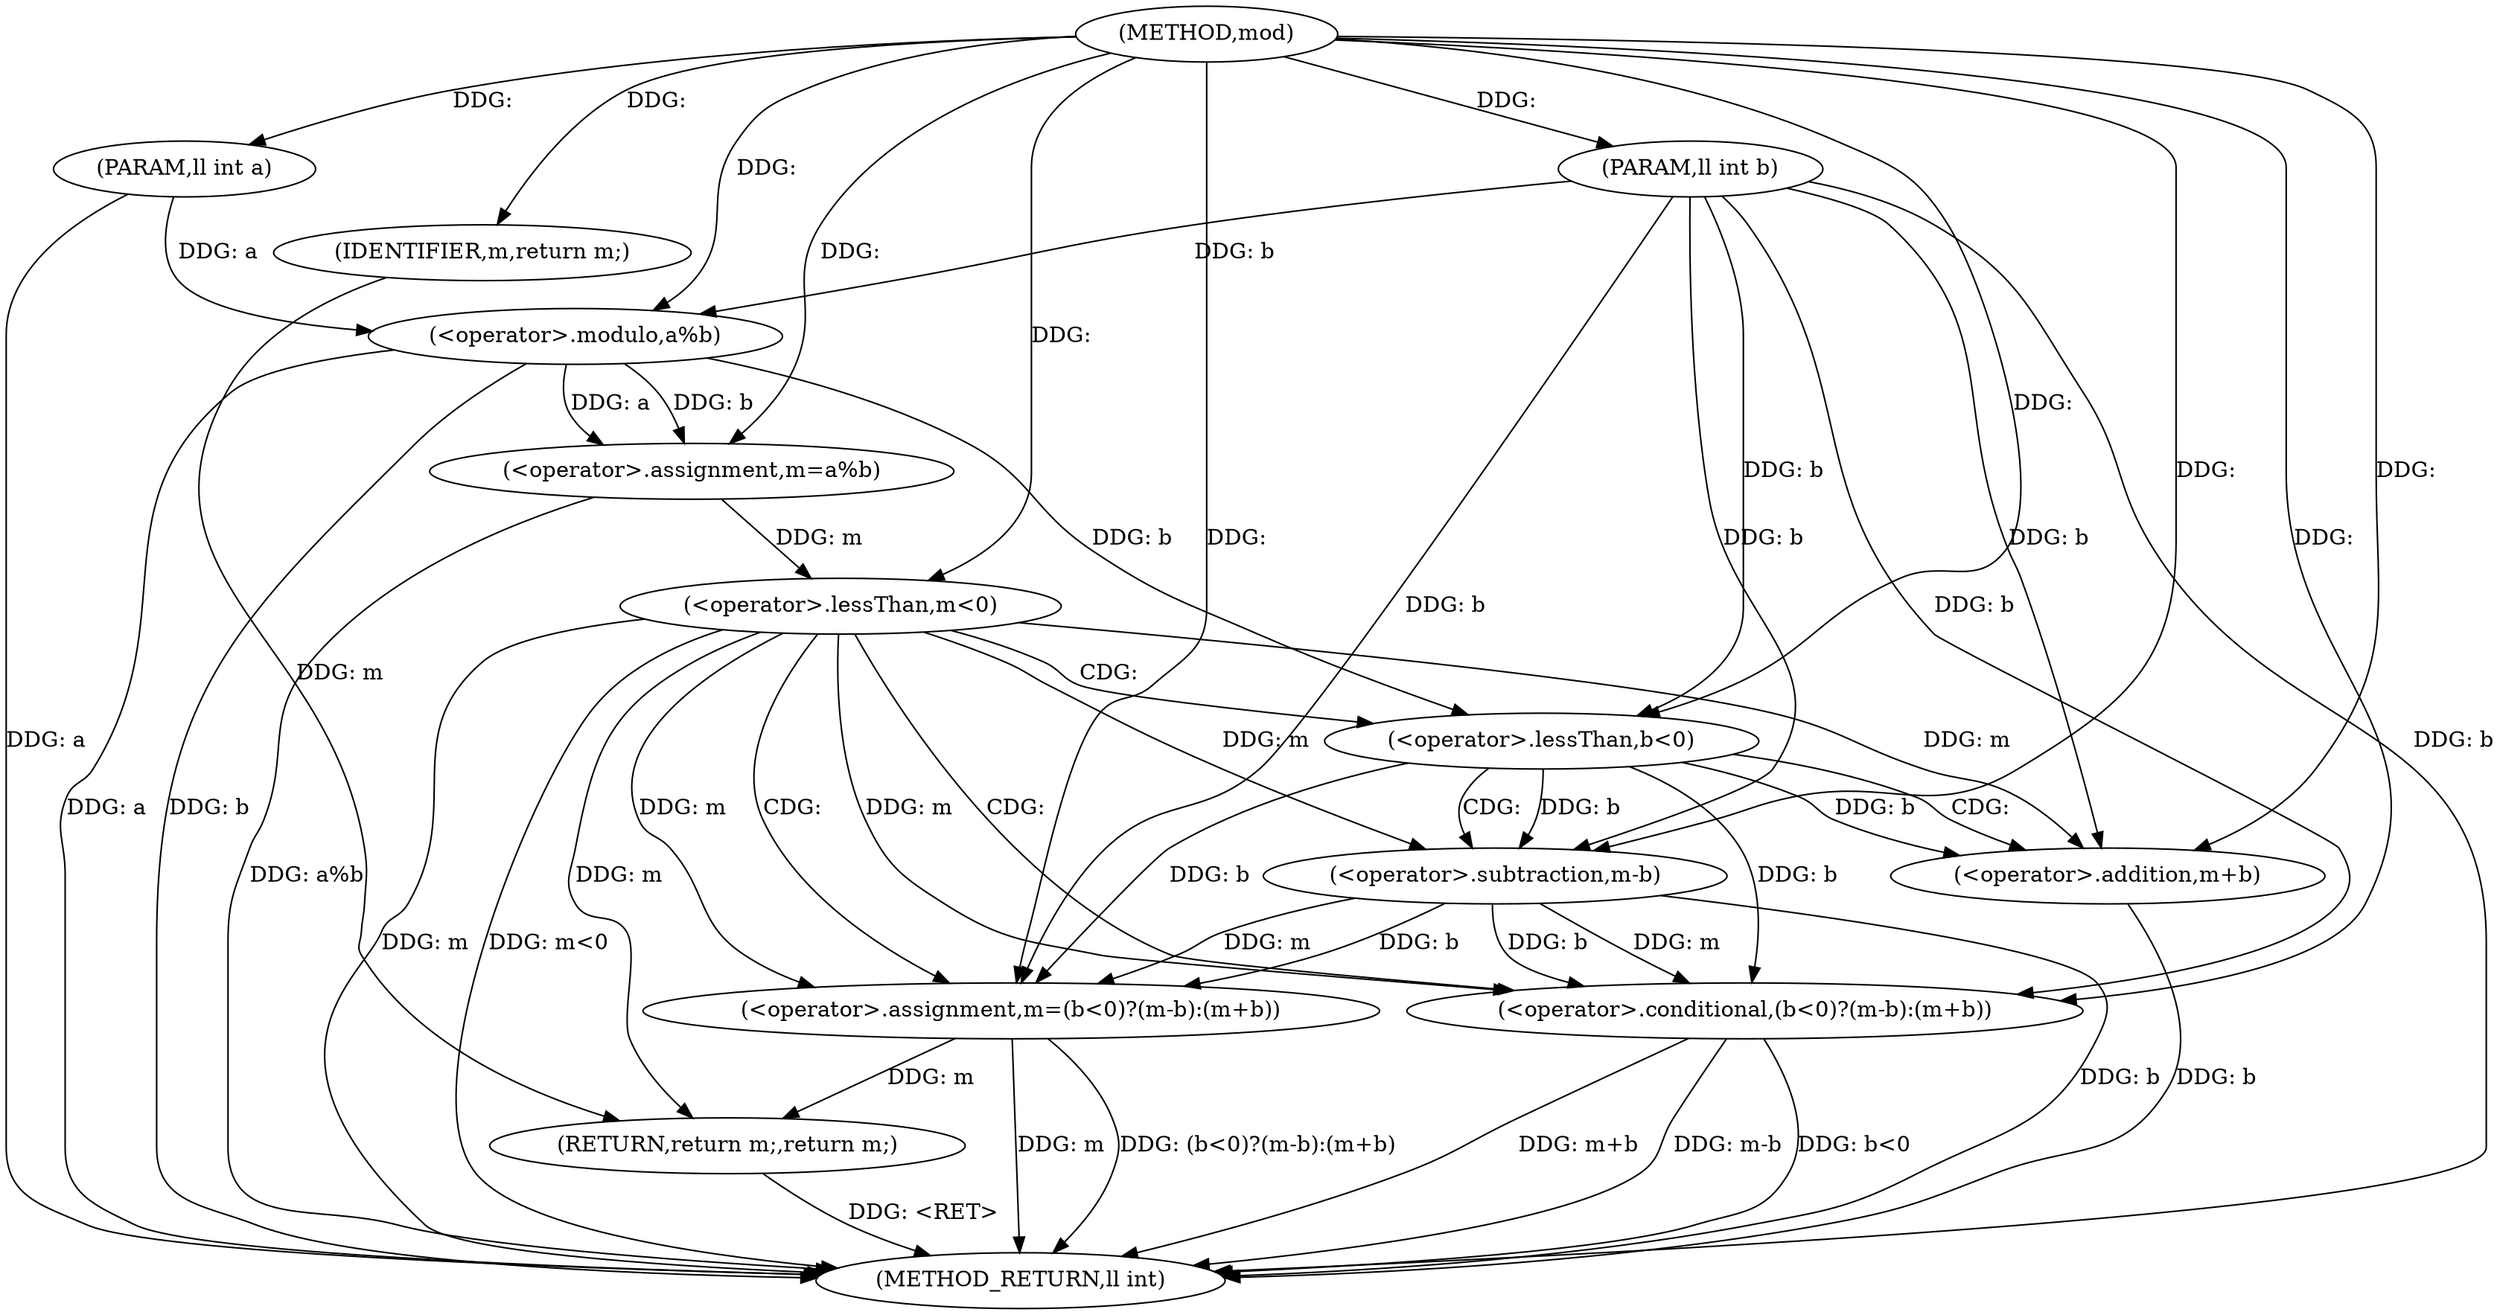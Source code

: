 digraph "mod" {  
"1000114" [label = "(METHOD,mod)" ]
"1000142" [label = "(METHOD_RETURN,ll int)" ]
"1000115" [label = "(PARAM,ll int a)" ]
"1000116" [label = "(PARAM,ll int b)" ]
"1000119" [label = "(<operator>.assignment,m=a%b)" ]
"1000140" [label = "(RETURN,return m;,return m;)" ]
"1000125" [label = "(<operator>.lessThan,m<0)" ]
"1000128" [label = "(<operator>.assignment,m=(b<0)?(m-b):(m+b))" ]
"1000141" [label = "(IDENTIFIER,m,return m;)" ]
"1000121" [label = "(<operator>.modulo,a%b)" ]
"1000130" [label = "(<operator>.conditional,(b<0)?(m-b):(m+b))" ]
"1000131" [label = "(<operator>.lessThan,b<0)" ]
"1000134" [label = "(<operator>.subtraction,m-b)" ]
"1000137" [label = "(<operator>.addition,m+b)" ]
  "1000140" -> "1000142"  [ label = "DDG: <RET>"] 
  "1000115" -> "1000142"  [ label = "DDG: a"] 
  "1000116" -> "1000142"  [ label = "DDG: b"] 
  "1000121" -> "1000142"  [ label = "DDG: a"] 
  "1000121" -> "1000142"  [ label = "DDG: b"] 
  "1000119" -> "1000142"  [ label = "DDG: a%b"] 
  "1000125" -> "1000142"  [ label = "DDG: m"] 
  "1000125" -> "1000142"  [ label = "DDG: m<0"] 
  "1000128" -> "1000142"  [ label = "DDG: m"] 
  "1000130" -> "1000142"  [ label = "DDG: b<0"] 
  "1000137" -> "1000142"  [ label = "DDG: b"] 
  "1000130" -> "1000142"  [ label = "DDG: m+b"] 
  "1000134" -> "1000142"  [ label = "DDG: b"] 
  "1000130" -> "1000142"  [ label = "DDG: m-b"] 
  "1000128" -> "1000142"  [ label = "DDG: (b<0)?(m-b):(m+b)"] 
  "1000114" -> "1000115"  [ label = "DDG: "] 
  "1000114" -> "1000116"  [ label = "DDG: "] 
  "1000121" -> "1000119"  [ label = "DDG: b"] 
  "1000121" -> "1000119"  [ label = "DDG: a"] 
  "1000141" -> "1000140"  [ label = "DDG: m"] 
  "1000125" -> "1000140"  [ label = "DDG: m"] 
  "1000128" -> "1000140"  [ label = "DDG: m"] 
  "1000114" -> "1000119"  [ label = "DDG: "] 
  "1000131" -> "1000128"  [ label = "DDG: b"] 
  "1000116" -> "1000128"  [ label = "DDG: b"] 
  "1000114" -> "1000128"  [ label = "DDG: "] 
  "1000125" -> "1000128"  [ label = "DDG: m"] 
  "1000134" -> "1000128"  [ label = "DDG: b"] 
  "1000134" -> "1000128"  [ label = "DDG: m"] 
  "1000114" -> "1000141"  [ label = "DDG: "] 
  "1000115" -> "1000121"  [ label = "DDG: a"] 
  "1000114" -> "1000121"  [ label = "DDG: "] 
  "1000116" -> "1000121"  [ label = "DDG: b"] 
  "1000119" -> "1000125"  [ label = "DDG: m"] 
  "1000114" -> "1000125"  [ label = "DDG: "] 
  "1000134" -> "1000130"  [ label = "DDG: b"] 
  "1000134" -> "1000130"  [ label = "DDG: m"] 
  "1000131" -> "1000130"  [ label = "DDG: b"] 
  "1000116" -> "1000130"  [ label = "DDG: b"] 
  "1000114" -> "1000130"  [ label = "DDG: "] 
  "1000125" -> "1000130"  [ label = "DDG: m"] 
  "1000121" -> "1000131"  [ label = "DDG: b"] 
  "1000116" -> "1000131"  [ label = "DDG: b"] 
  "1000114" -> "1000131"  [ label = "DDG: "] 
  "1000125" -> "1000134"  [ label = "DDG: m"] 
  "1000114" -> "1000134"  [ label = "DDG: "] 
  "1000131" -> "1000134"  [ label = "DDG: b"] 
  "1000116" -> "1000134"  [ label = "DDG: b"] 
  "1000125" -> "1000137"  [ label = "DDG: m"] 
  "1000114" -> "1000137"  [ label = "DDG: "] 
  "1000131" -> "1000137"  [ label = "DDG: b"] 
  "1000116" -> "1000137"  [ label = "DDG: b"] 
  "1000125" -> "1000128"  [ label = "CDG: "] 
  "1000125" -> "1000130"  [ label = "CDG: "] 
  "1000125" -> "1000131"  [ label = "CDG: "] 
  "1000131" -> "1000137"  [ label = "CDG: "] 
  "1000131" -> "1000134"  [ label = "CDG: "] 
}
